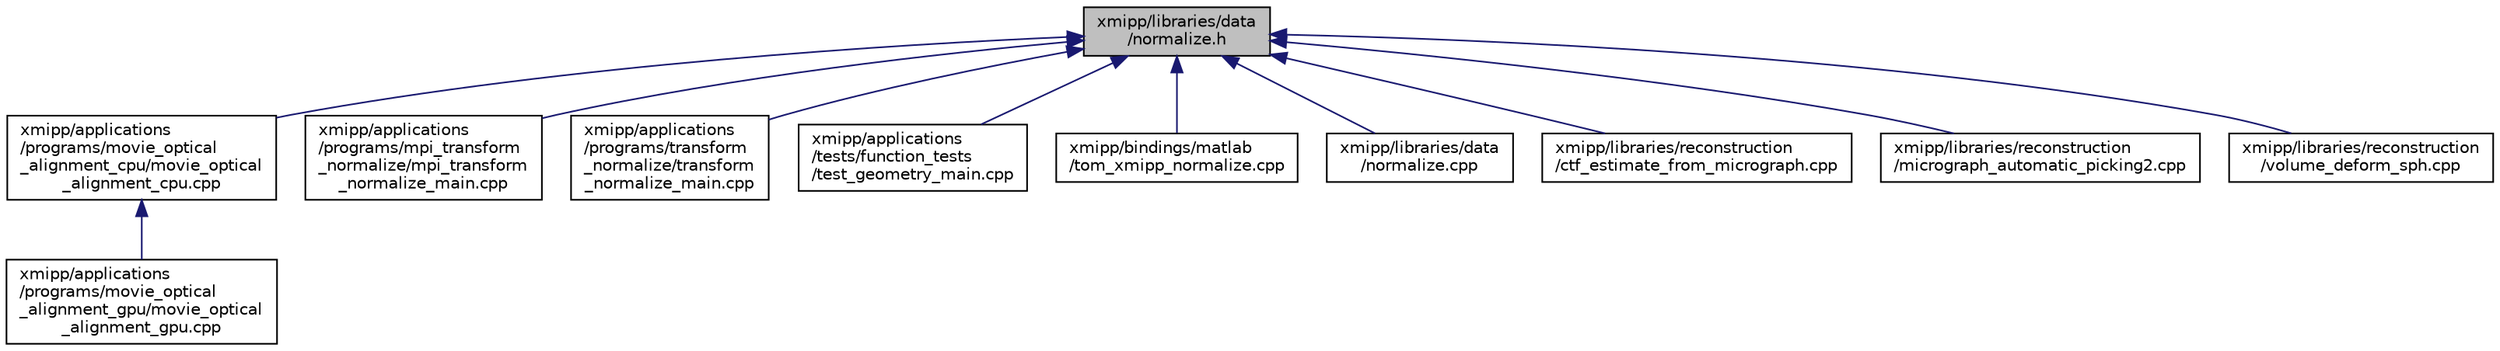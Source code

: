 digraph "xmipp/libraries/data/normalize.h"
{
  edge [fontname="Helvetica",fontsize="10",labelfontname="Helvetica",labelfontsize="10"];
  node [fontname="Helvetica",fontsize="10",shape=record];
  Node64 [label="xmipp/libraries/data\l/normalize.h",height=0.2,width=0.4,color="black", fillcolor="grey75", style="filled", fontcolor="black"];
  Node64 -> Node65 [dir="back",color="midnightblue",fontsize="10",style="solid",fontname="Helvetica"];
  Node65 [label="xmipp/applications\l/programs/movie_optical\l_alignment_cpu/movie_optical\l_alignment_cpu.cpp",height=0.2,width=0.4,color="black", fillcolor="white", style="filled",URL="$movie__optical__alignment__cpu_8cpp.html"];
  Node65 -> Node66 [dir="back",color="midnightblue",fontsize="10",style="solid",fontname="Helvetica"];
  Node66 [label="xmipp/applications\l/programs/movie_optical\l_alignment_gpu/movie_optical\l_alignment_gpu.cpp",height=0.2,width=0.4,color="black", fillcolor="white", style="filled",URL="$movie__optical__alignment__gpu_8cpp.html"];
  Node64 -> Node67 [dir="back",color="midnightblue",fontsize="10",style="solid",fontname="Helvetica"];
  Node67 [label="xmipp/applications\l/programs/mpi_transform\l_normalize/mpi_transform\l_normalize_main.cpp",height=0.2,width=0.4,color="black", fillcolor="white", style="filled",URL="$mpi__transform__normalize__main_8cpp.html"];
  Node64 -> Node68 [dir="back",color="midnightblue",fontsize="10",style="solid",fontname="Helvetica"];
  Node68 [label="xmipp/applications\l/programs/transform\l_normalize/transform\l_normalize_main.cpp",height=0.2,width=0.4,color="black", fillcolor="white", style="filled",URL="$transform__normalize__main_8cpp.html"];
  Node64 -> Node69 [dir="back",color="midnightblue",fontsize="10",style="solid",fontname="Helvetica"];
  Node69 [label="xmipp/applications\l/tests/function_tests\l/test_geometry_main.cpp",height=0.2,width=0.4,color="black", fillcolor="white", style="filled",URL="$test__geometry__main_8cpp.html"];
  Node64 -> Node70 [dir="back",color="midnightblue",fontsize="10",style="solid",fontname="Helvetica"];
  Node70 [label="xmipp/bindings/matlab\l/tom_xmipp_normalize.cpp",height=0.2,width=0.4,color="black", fillcolor="white", style="filled",URL="$tom__xmipp__normalize_8cpp.html"];
  Node64 -> Node71 [dir="back",color="midnightblue",fontsize="10",style="solid",fontname="Helvetica"];
  Node71 [label="xmipp/libraries/data\l/normalize.cpp",height=0.2,width=0.4,color="black", fillcolor="white", style="filled",URL="$normalize_8cpp.html"];
  Node64 -> Node72 [dir="back",color="midnightblue",fontsize="10",style="solid",fontname="Helvetica"];
  Node72 [label="xmipp/libraries/reconstruction\l/ctf_estimate_from_micrograph.cpp",height=0.2,width=0.4,color="black", fillcolor="white", style="filled",URL="$ctf__estimate__from__micrograph_8cpp.html"];
  Node64 -> Node73 [dir="back",color="midnightblue",fontsize="10",style="solid",fontname="Helvetica"];
  Node73 [label="xmipp/libraries/reconstruction\l/micrograph_automatic_picking2.cpp",height=0.2,width=0.4,color="black", fillcolor="white", style="filled",URL="$micrograph__automatic__picking2_8cpp.html"];
  Node64 -> Node74 [dir="back",color="midnightblue",fontsize="10",style="solid",fontname="Helvetica"];
  Node74 [label="xmipp/libraries/reconstruction\l/volume_deform_sph.cpp",height=0.2,width=0.4,color="black", fillcolor="white", style="filled",URL="$volume__deform__sph_8cpp.html"];
}
